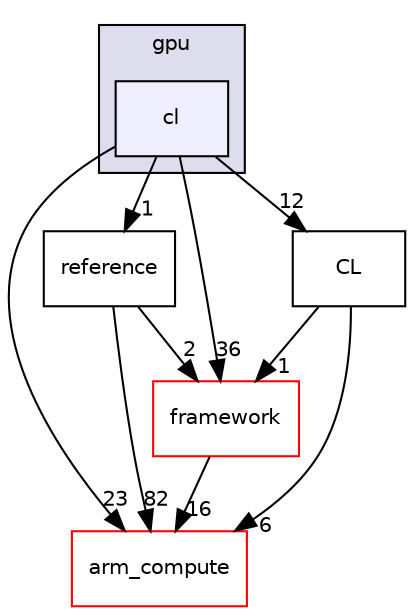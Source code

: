digraph "tests/validation/dynamic_fusion/gpu/cl" {
  compound=true
  node [ fontsize="10", fontname="Helvetica"];
  edge [ labelfontsize="10", labelfontname="Helvetica"];
  subgraph clusterdir_36525c4f440e1302e710dd3570052bdf {
    graph [ bgcolor="#ddddee", pencolor="black", label="gpu" fontname="Helvetica", fontsize="10", URL="dir_36525c4f440e1302e710dd3570052bdf.xhtml"]
  dir_ef4bb624515ce47a3740619c2af5550d [shape=box, label="cl", style="filled", fillcolor="#eeeeff", pencolor="black", URL="dir_ef4bb624515ce47a3740619c2af5550d.xhtml"];
  }
  dir_214608ef36d61442cb2b0c1c4e9a7def [shape=box label="arm_compute" fillcolor="white" style="filled" color="red" URL="dir_214608ef36d61442cb2b0c1c4e9a7def.xhtml"];
  dir_46fdb196cebdbffe77dac340cde62f29 [shape=box label="reference" URL="dir_46fdb196cebdbffe77dac340cde62f29.xhtml"];
  dir_896191444cf08ec8ade6f88256cb2bdd [shape=box label="CL" URL="dir_896191444cf08ec8ade6f88256cb2bdd.xhtml"];
  dir_9e71e2da941d3cafc4d98a9f6ae3de4f [shape=box label="framework" fillcolor="white" style="filled" color="red" URL="dir_9e71e2da941d3cafc4d98a9f6ae3de4f.xhtml"];
  dir_46fdb196cebdbffe77dac340cde62f29->dir_214608ef36d61442cb2b0c1c4e9a7def [headlabel="82", labeldistance=1.5 headhref="dir_000040_000000.xhtml"];
  dir_46fdb196cebdbffe77dac340cde62f29->dir_9e71e2da941d3cafc4d98a9f6ae3de4f [headlabel="2", labeldistance=1.5 headhref="dir_000040_000038.xhtml"];
  dir_9e71e2da941d3cafc4d98a9f6ae3de4f->dir_214608ef36d61442cb2b0c1c4e9a7def [headlabel="16", labeldistance=1.5 headhref="dir_000038_000000.xhtml"];
  dir_ef4bb624515ce47a3740619c2af5550d->dir_214608ef36d61442cb2b0c1c4e9a7def [headlabel="23", labeldistance=1.5 headhref="dir_000559_000000.xhtml"];
  dir_ef4bb624515ce47a3740619c2af5550d->dir_46fdb196cebdbffe77dac340cde62f29 [headlabel="1", labeldistance=1.5 headhref="dir_000559_000040.xhtml"];
  dir_ef4bb624515ce47a3740619c2af5550d->dir_896191444cf08ec8ade6f88256cb2bdd [headlabel="12", labeldistance=1.5 headhref="dir_000559_000553.xhtml"];
  dir_ef4bb624515ce47a3740619c2af5550d->dir_9e71e2da941d3cafc4d98a9f6ae3de4f [headlabel="36", labeldistance=1.5 headhref="dir_000559_000038.xhtml"];
  dir_896191444cf08ec8ade6f88256cb2bdd->dir_214608ef36d61442cb2b0c1c4e9a7def [headlabel="6", labeldistance=1.5 headhref="dir_000553_000000.xhtml"];
  dir_896191444cf08ec8ade6f88256cb2bdd->dir_9e71e2da941d3cafc4d98a9f6ae3de4f [headlabel="1", labeldistance=1.5 headhref="dir_000553_000038.xhtml"];
}
